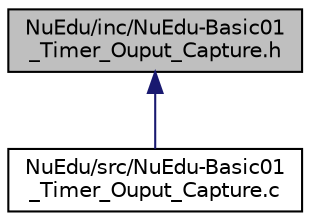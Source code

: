 digraph "NuEdu/inc/NuEdu-Basic01_Timer_Ouput_Capture.h"
{
 // LATEX_PDF_SIZE
  edge [fontname="Helvetica",fontsize="10",labelfontname="Helvetica",labelfontsize="10"];
  node [fontname="Helvetica",fontsize="10",shape=record];
  Node1 [label="NuEdu/inc/NuEdu-Basic01\l_Timer_Ouput_Capture.h",height=0.2,width=0.4,color="black", fillcolor="grey75", style="filled", fontcolor="black",tooltip=" "];
  Node1 -> Node2 [dir="back",color="midnightblue",fontsize="10",style="solid",fontname="Helvetica"];
  Node2 [label="NuEdu/src/NuEdu-Basic01\l_Timer_Ouput_Capture.c",height=0.2,width=0.4,color="black", fillcolor="white", style="filled",URL="$d9/dcb/_nu_edu-_basic01___timer___ouput___capture_8c.html",tooltip="Nano100 series ACMP Threashold driver source file."];
}

